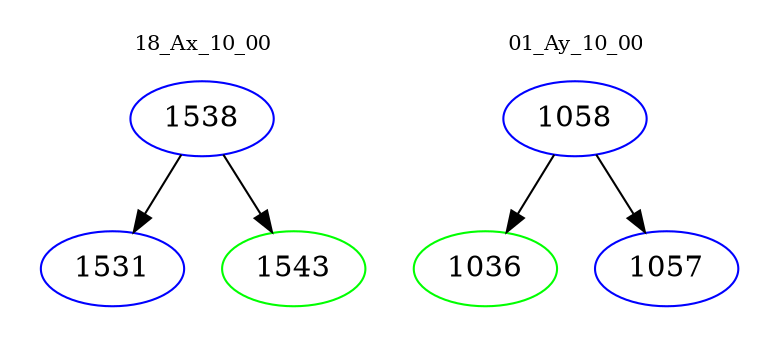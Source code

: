 digraph{
subgraph cluster_0 {
color = white
label = "18_Ax_10_00";
fontsize=10;
T0_1538 [label="1538", color="blue"]
T0_1538 -> T0_1531 [color="black"]
T0_1531 [label="1531", color="blue"]
T0_1538 -> T0_1543 [color="black"]
T0_1543 [label="1543", color="green"]
}
subgraph cluster_1 {
color = white
label = "01_Ay_10_00";
fontsize=10;
T1_1058 [label="1058", color="blue"]
T1_1058 -> T1_1036 [color="black"]
T1_1036 [label="1036", color="green"]
T1_1058 -> T1_1057 [color="black"]
T1_1057 [label="1057", color="blue"]
}
}
